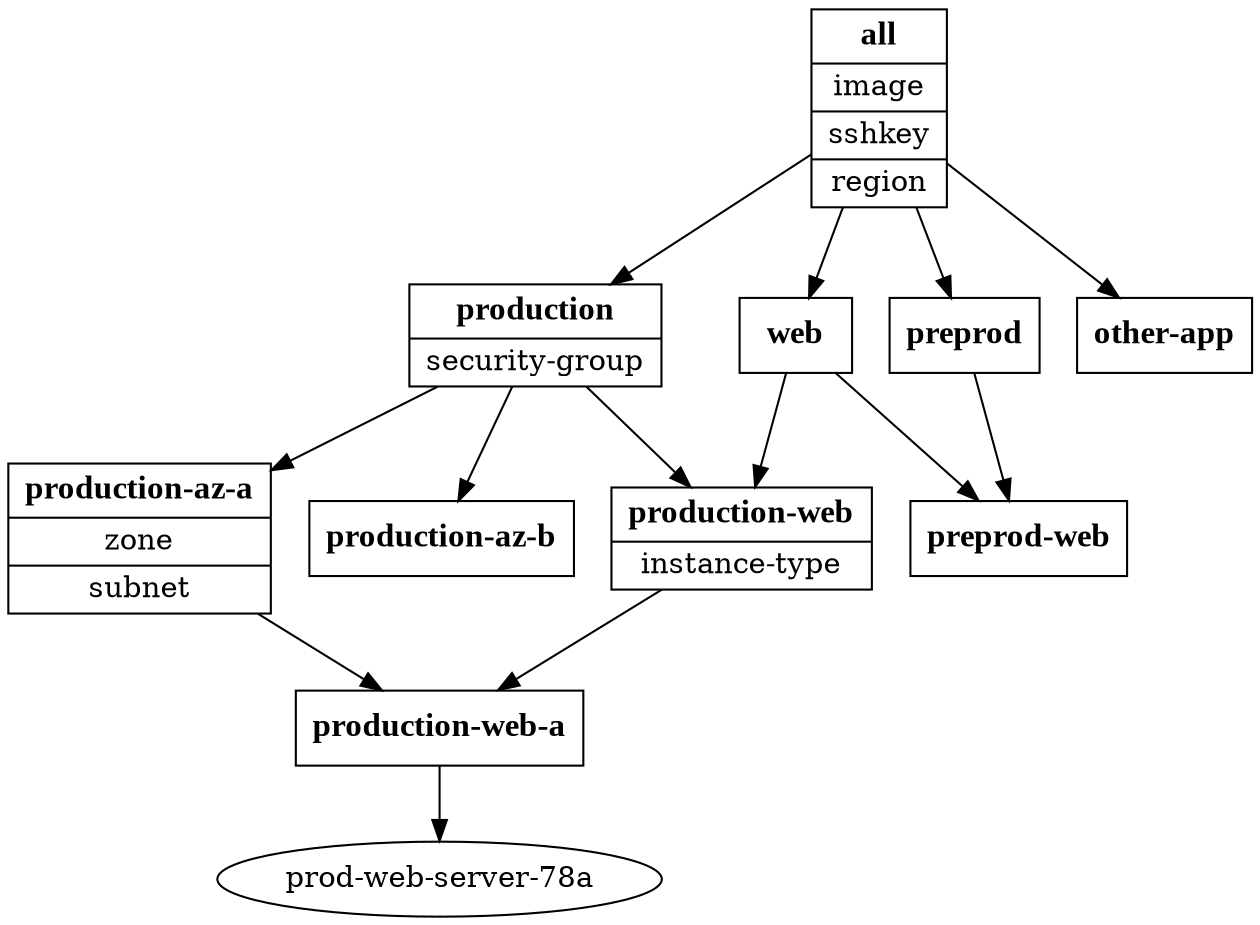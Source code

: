 digraph inventory { 
  all -> production;
  all -> preprod;
  all -> web;
  all -> other_app;
  production -> production_az_a;
  production -> production_az_b;
  production -> production_web;
  web -> production_web
  web -> preprod_web
  preprod -> preprod_web;
  production_az_a -> production_web_a;
  production_web_a -> prod_web_server_78a;
  production_web -> production_web_a;
  production [shape=record; label=<{<font face="Times New Roman, Bold" point-size="16">production</font>|security-group}>]
  production_web [shape=record; label=<{<font face="Times New Roman, Bold" point-size="16">production-web</font>|instance-type}>]
  preprod_web [shape=record; label=<<font face="Times New Roman, Bold" point-size="16">preprod-web</font>>]
  production_web_a [shape=record; label=<<font face="Times New Roman, Bold" point-size="16">production-web-a</font>>]
  production_az_a [shape=record; label=<{<font face="Times New Roman, Bold" point-size="16">production-az-a</font>|zone|subnet}>]
  production_az_b [shape=record; label=<<font face="Times New Roman, Bold" point-size="16">production-az-b</font>>]
  web [shape=record; label=<<font face="Times New Roman, Bold" point-size="16">web</font>>]
  all [shape=record; label=<{<font face="Times New Roman, Bold" point-size="16">all</font>|image|sshkey|region}>]
  other_app [shape=record; label=<<font face="Times New Roman, Bold" point-size="16">other-app</font>>]
  preprod [shape=record; label=<<font face="Times New Roman, Bold" point-size="16">preprod</font>>]
  prod_web_server_78a [label="prod-web-server-78a"]
}
